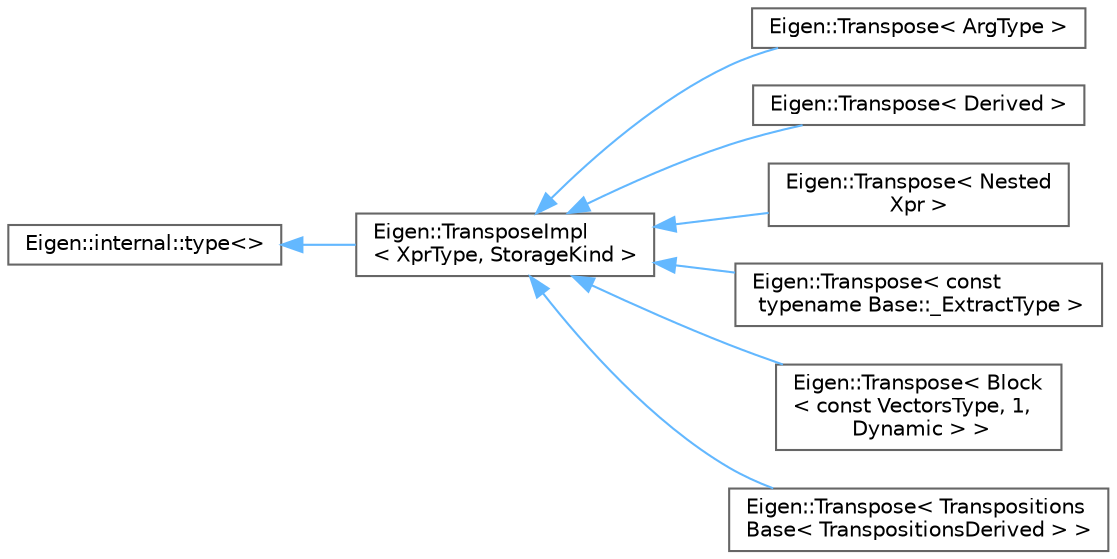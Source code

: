 digraph "类继承关系图"
{
 // LATEX_PDF_SIZE
  bgcolor="transparent";
  edge [fontname=Helvetica,fontsize=10,labelfontname=Helvetica,labelfontsize=10];
  node [fontname=Helvetica,fontsize=10,shape=box,height=0.2,width=0.4];
  rankdir="LR";
  Node0 [id="Node000000",label="Eigen::internal::type\<\>",height=0.2,width=0.4,color="grey40", fillcolor="white", style="filled",URL="$struct_eigen_1_1internal_1_1generic__xpr__base.html",tooltip=" "];
  Node0 -> Node1 [id="edge4611_Node000000_Node000001",dir="back",color="steelblue1",style="solid",tooltip=" "];
  Node1 [id="Node000001",label="Eigen::TransposeImpl\l\< XprType, StorageKind \>",height=0.2,width=0.4,color="grey40", fillcolor="white", style="filled",URL="$class_eigen_1_1_transpose_impl.html",tooltip=" "];
  Node1 -> Node2 [id="edge4612_Node000001_Node000002",dir="back",color="steelblue1",style="solid",tooltip=" "];
  Node2 [id="Node000002",label="Eigen::Transpose\< ArgType \>",height=0.2,width=0.4,color="grey40", fillcolor="white", style="filled",URL="$class_eigen_1_1_transpose.html",tooltip=" "];
  Node1 -> Node3 [id="edge4613_Node000001_Node000003",dir="back",color="steelblue1",style="solid",tooltip=" "];
  Node3 [id="Node000003",label="Eigen::Transpose\< Derived \>",height=0.2,width=0.4,color="grey40", fillcolor="white", style="filled",URL="$class_eigen_1_1_transpose.html",tooltip=" "];
  Node1 -> Node4 [id="edge4614_Node000001_Node000004",dir="back",color="steelblue1",style="solid",tooltip=" "];
  Node4 [id="Node000004",label="Eigen::Transpose\< Nested\lXpr \>",height=0.2,width=0.4,color="grey40", fillcolor="white", style="filled",URL="$class_eigen_1_1_transpose.html",tooltip=" "];
  Node1 -> Node5 [id="edge4615_Node000001_Node000005",dir="back",color="steelblue1",style="solid",tooltip=" "];
  Node5 [id="Node000005",label="Eigen::Transpose\< const\l typename Base::_ExtractType \>",height=0.2,width=0.4,color="grey40", fillcolor="white", style="filled",URL="$class_eigen_1_1_transpose.html",tooltip=" "];
  Node1 -> Node6 [id="edge4616_Node000001_Node000006",dir="back",color="steelblue1",style="solid",tooltip=" "];
  Node6 [id="Node000006",label="Eigen::Transpose\< Block\l\< const VectorsType, 1,\l Dynamic \> \>",height=0.2,width=0.4,color="grey40", fillcolor="white", style="filled",URL="$class_eigen_1_1_transpose.html",tooltip=" "];
  Node1 -> Node7 [id="edge4617_Node000001_Node000007",dir="back",color="steelblue1",style="solid",tooltip=" "];
  Node7 [id="Node000007",label="Eigen::Transpose\< Transpositions\lBase\< TranspositionsDerived \> \>",height=0.2,width=0.4,color="grey40", fillcolor="white", style="filled",URL="$class_eigen_1_1_transpose_3_01_transpositions_base_3_01_transpositions_derived_01_4_01_4.html",tooltip=" "];
}
